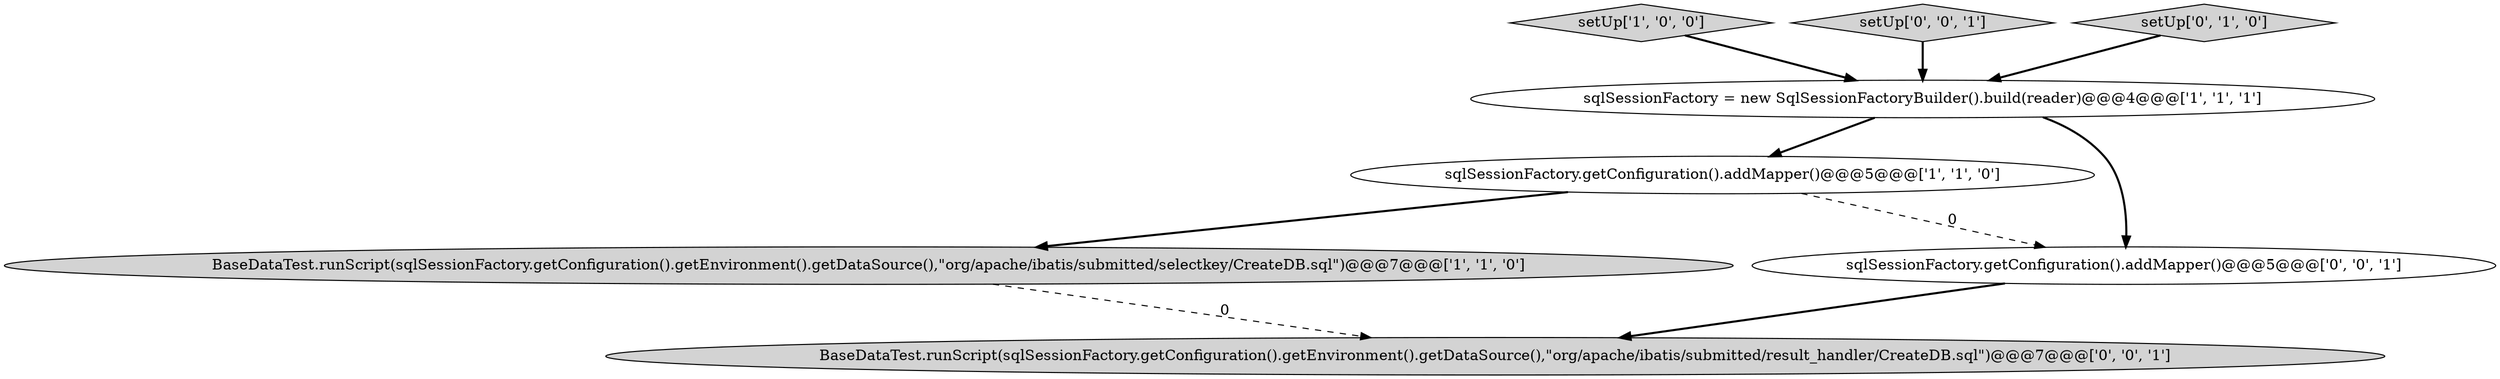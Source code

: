 digraph {
3 [style = filled, label = "BaseDataTest.runScript(sqlSessionFactory.getConfiguration().getEnvironment().getDataSource(),\"org/apache/ibatis/submitted/selectkey/CreateDB.sql\")@@@7@@@['1', '1', '0']", fillcolor = lightgray, shape = ellipse image = "AAA0AAABBB1BBB"];
1 [style = filled, label = "sqlSessionFactory = new SqlSessionFactoryBuilder().build(reader)@@@4@@@['1', '1', '1']", fillcolor = white, shape = ellipse image = "AAA0AAABBB1BBB"];
0 [style = filled, label = "sqlSessionFactory.getConfiguration().addMapper()@@@5@@@['1', '1', '0']", fillcolor = white, shape = ellipse image = "AAA0AAABBB1BBB"];
7 [style = filled, label = "BaseDataTest.runScript(sqlSessionFactory.getConfiguration().getEnvironment().getDataSource(),\"org/apache/ibatis/submitted/result_handler/CreateDB.sql\")@@@7@@@['0', '0', '1']", fillcolor = lightgray, shape = ellipse image = "AAA0AAABBB3BBB"];
2 [style = filled, label = "setUp['1', '0', '0']", fillcolor = lightgray, shape = diamond image = "AAA0AAABBB1BBB"];
5 [style = filled, label = "setUp['0', '0', '1']", fillcolor = lightgray, shape = diamond image = "AAA0AAABBB3BBB"];
4 [style = filled, label = "setUp['0', '1', '0']", fillcolor = lightgray, shape = diamond image = "AAA0AAABBB2BBB"];
6 [style = filled, label = "sqlSessionFactory.getConfiguration().addMapper()@@@5@@@['0', '0', '1']", fillcolor = white, shape = ellipse image = "AAA0AAABBB3BBB"];
0->3 [style = bold, label=""];
5->1 [style = bold, label=""];
4->1 [style = bold, label=""];
1->6 [style = bold, label=""];
1->0 [style = bold, label=""];
6->7 [style = bold, label=""];
3->7 [style = dashed, label="0"];
2->1 [style = bold, label=""];
0->6 [style = dashed, label="0"];
}

